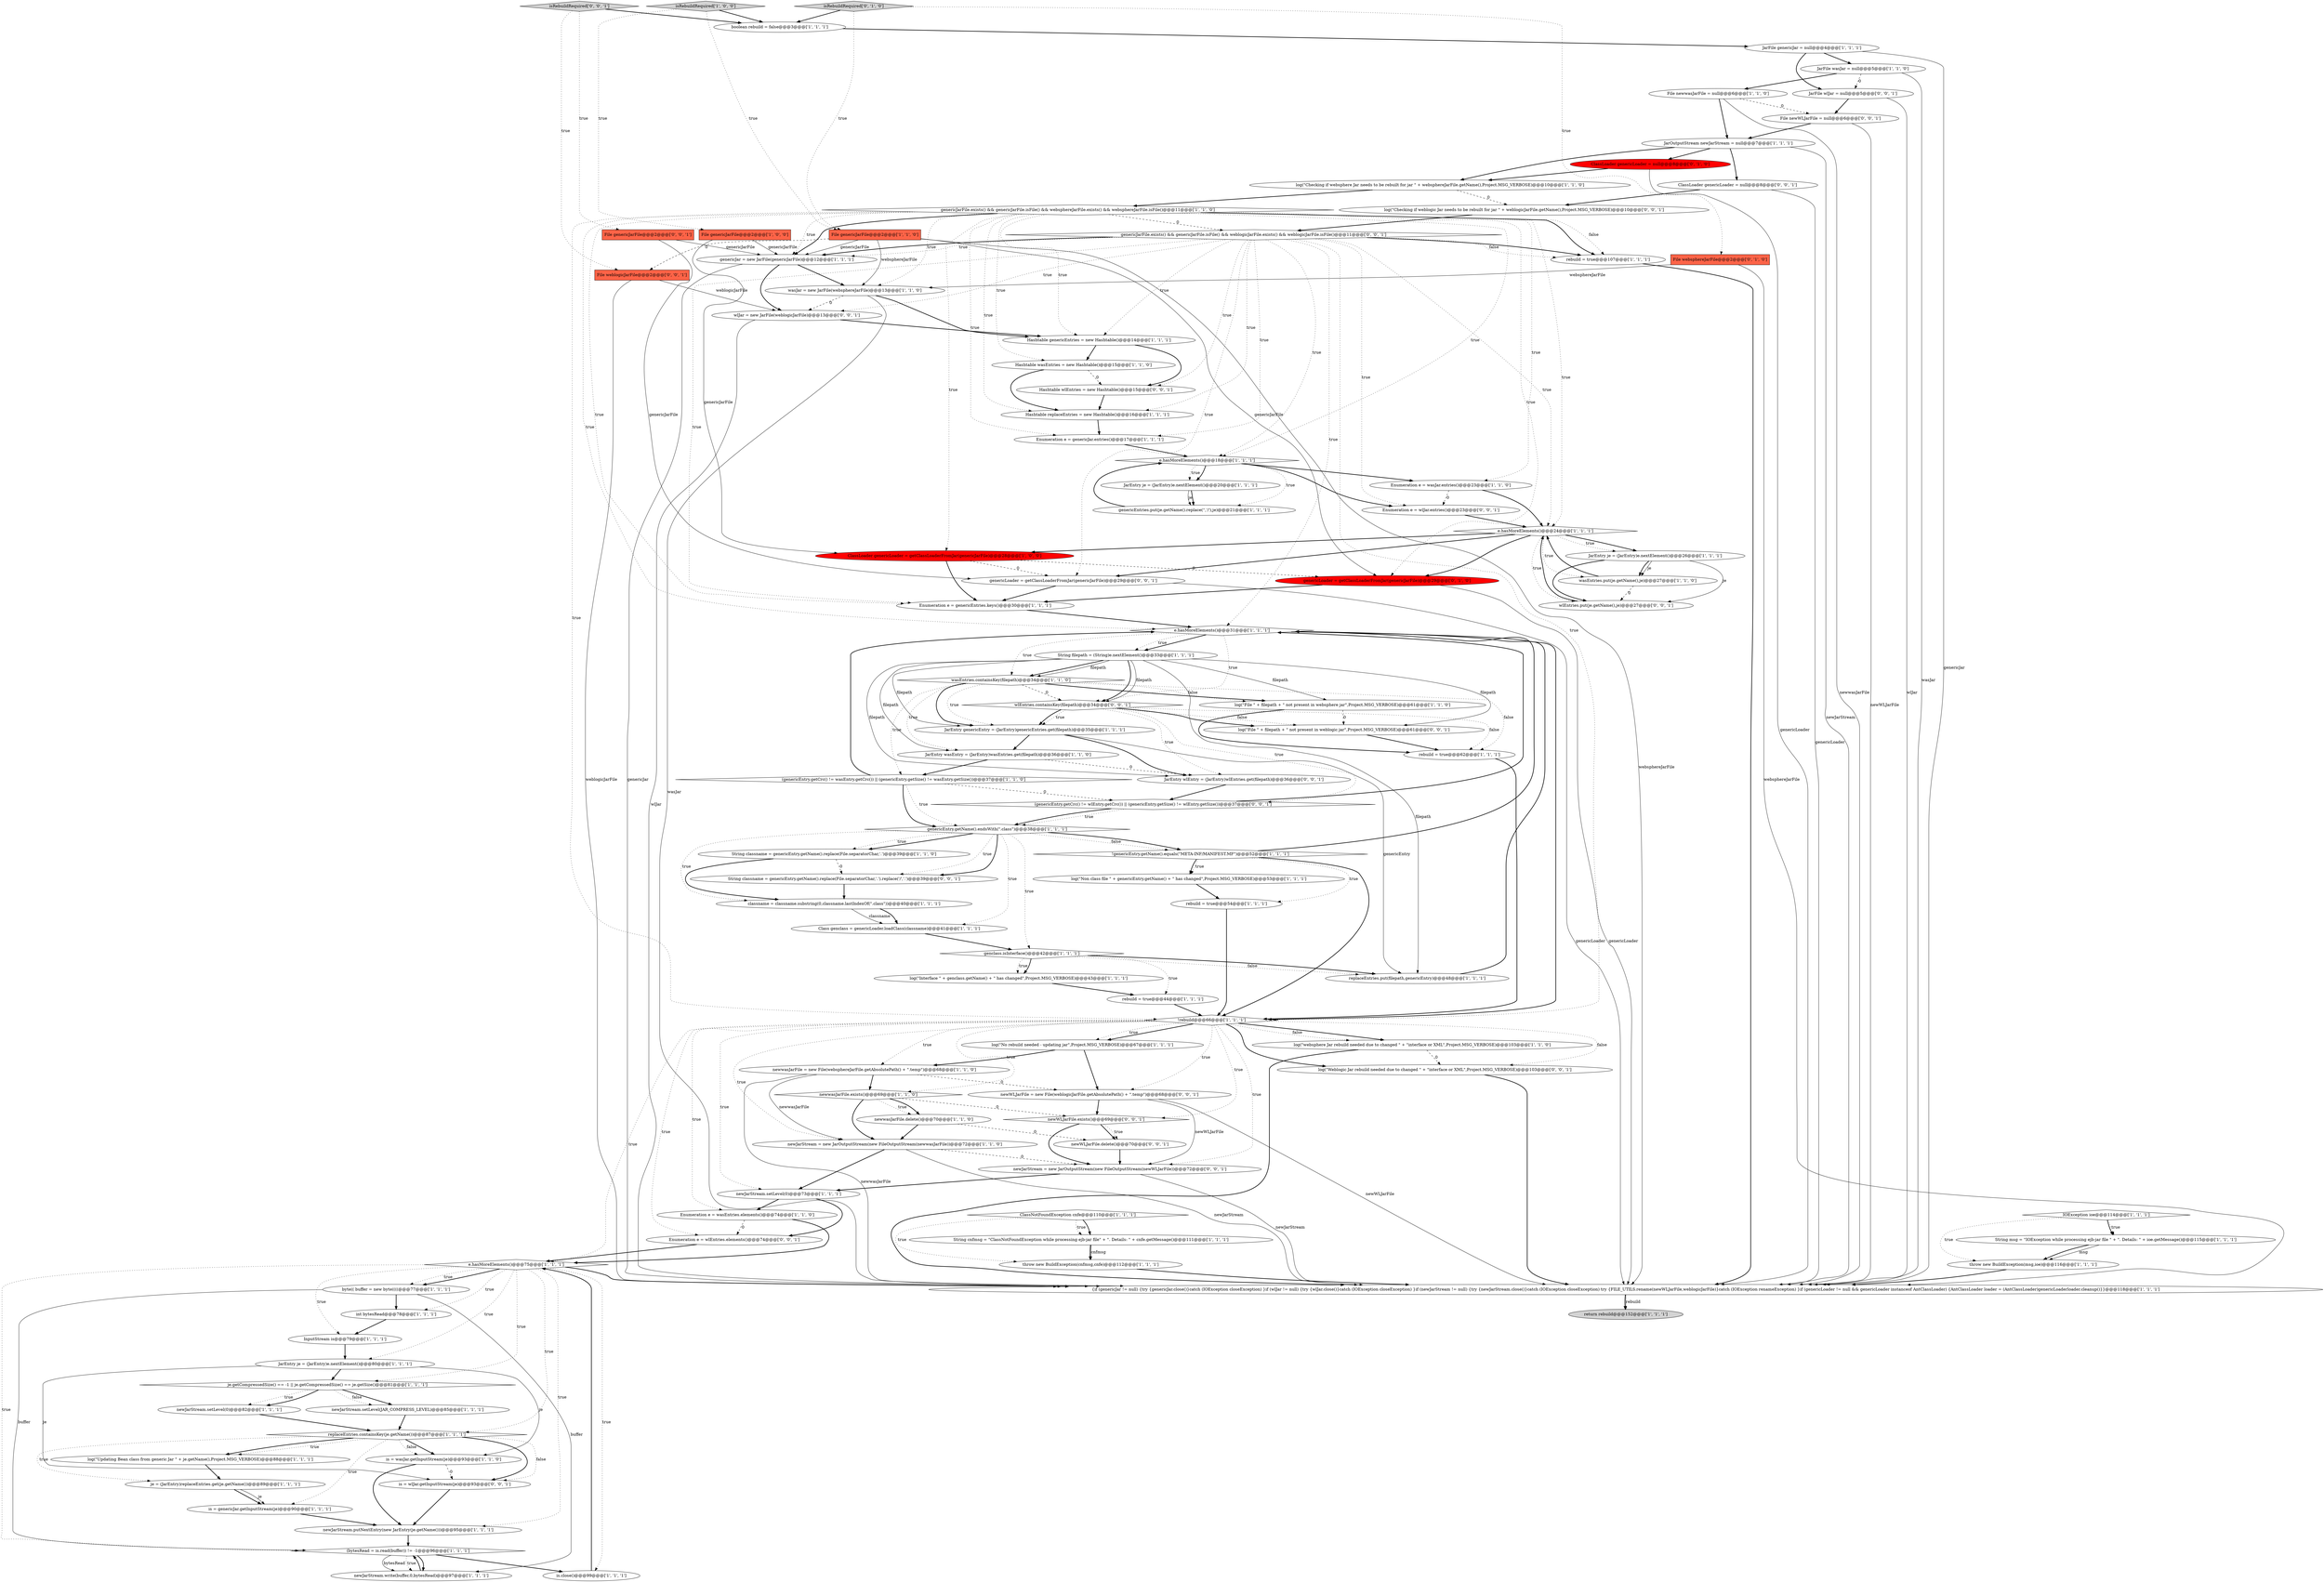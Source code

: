 digraph {
48 [style = filled, label = "e.hasMoreElements()@@@31@@@['1', '1', '1']", fillcolor = white, shape = diamond image = "AAA0AAABBB1BBB"];
25 [style = filled, label = "int bytesRead@@@78@@@['1', '1', '1']", fillcolor = white, shape = ellipse image = "AAA0AAABBB1BBB"];
41 [style = filled, label = "byte(( buffer = new byte((((@@@77@@@['1', '1', '1']", fillcolor = white, shape = ellipse image = "AAA0AAABBB1BBB"];
97 [style = filled, label = "(genericEntry.getCrc() != wlEntry.getCrc()) || (genericEntry.getSize() != wlEntry.getSize())@@@37@@@['0', '0', '1']", fillcolor = white, shape = diamond image = "AAA0AAABBB3BBB"];
56 [style = filled, label = "is.close()@@@99@@@['1', '1', '1']", fillcolor = white, shape = ellipse image = "AAA0AAABBB1BBB"];
81 [style = filled, label = "File websphereJarFile@@@2@@@['0', '1', '0']", fillcolor = tomato, shape = box image = "AAA0AAABBB2BBB"];
83 [style = filled, label = "wlJar = new JarFile(weblogicJarFile)@@@13@@@['0', '0', '1']", fillcolor = white, shape = ellipse image = "AAA0AAABBB3BBB"];
76 [style = filled, label = "is = wasJar.getInputStream(je)@@@93@@@['1', '1', '0']", fillcolor = white, shape = ellipse image = "AAA0AAABBB1BBB"];
4 [style = filled, label = "!genericEntry.getName().equals(\"META-INF/MANIFEST.MF\")@@@52@@@['1', '1', '1']", fillcolor = white, shape = diamond image = "AAA0AAABBB1BBB"];
1 [style = filled, label = "isRebuildRequired['1', '0', '0']", fillcolor = lightgray, shape = diamond image = "AAA0AAABBB1BBB"];
98 [style = filled, label = "wlEntries.containsKey(filepath)@@@34@@@['0', '0', '1']", fillcolor = white, shape = diamond image = "AAA0AAABBB3BBB"];
104 [style = filled, label = "newWLJarFile = new File(weblogicJarFile.getAbsolutePath() + \".temp\")@@@68@@@['0', '0', '1']", fillcolor = white, shape = ellipse image = "AAA0AAABBB3BBB"];
63 [style = filled, label = "ClassLoader genericLoader = getClassLoaderFromJar(genericJarFile)@@@28@@@['1', '0', '0']", fillcolor = red, shape = ellipse image = "AAA1AAABBB1BBB"];
95 [style = filled, label = "newWLJarFile.exists()@@@69@@@['0', '0', '1']", fillcolor = white, shape = diamond image = "AAA0AAABBB3BBB"];
9 [style = filled, label = "String cnfmsg = \"ClassNotFoundException while processing ejb-jar file\" + \". Details: \" + cnfe.getMessage()@@@111@@@['1', '1', '1']", fillcolor = white, shape = ellipse image = "AAA0AAABBB1BBB"];
66 [style = filled, label = "log(\"Non class file \" + genericEntry.getName() + \" has changed\",Project.MSG_VERBOSE)@@@53@@@['1', '1', '1']", fillcolor = white, shape = ellipse image = "AAA0AAABBB1BBB"];
88 [style = filled, label = "String classname = genericEntry.getName().replace(File.separatorChar,'.').replace('/','.')@@@39@@@['0', '0', '1']", fillcolor = white, shape = ellipse image = "AAA0AAABBB3BBB"];
40 [style = filled, label = "Hashtable replaceEntries = new Hashtable()@@@16@@@['1', '1', '1']", fillcolor = white, shape = ellipse image = "AAA0AAABBB1BBB"];
105 [style = filled, label = "JarFile wlJar = null@@@5@@@['0', '0', '1']", fillcolor = white, shape = ellipse image = "AAA0AAABBB3BBB"];
60 [style = filled, label = "genericJarFile.exists() && genericJarFile.isFile() && websphereJarFile.exists() && websphereJarFile.isFile()@@@11@@@['1', '1', '0']", fillcolor = white, shape = diamond image = "AAA0AAABBB1BBB"];
101 [style = filled, label = "Enumeration e = wlJar.entries()@@@23@@@['0', '0', '1']", fillcolor = white, shape = ellipse image = "AAA0AAABBB3BBB"];
43 [style = filled, label = "log(\"Updating Bean class from generic Jar \" + je.getName(),Project.MSG_VERBOSE)@@@88@@@['1', '1', '1']", fillcolor = white, shape = ellipse image = "AAA0AAABBB1BBB"];
35 [style = filled, label = "return rebuild@@@152@@@['1', '1', '1']", fillcolor = lightgray, shape = ellipse image = "AAA0AAABBB1BBB"];
49 [style = filled, label = "File genericJarFile@@@2@@@['1', '1', '0']", fillcolor = tomato, shape = box image = "AAA0AAABBB1BBB"];
78 [style = filled, label = "IOException ioe@@@114@@@['1', '1', '1']", fillcolor = white, shape = diamond image = "AAA0AAABBB1BBB"];
22 [style = filled, label = "log(\"File \" + filepath + \" not present in websphere jar\",Project.MSG_VERBOSE)@@@61@@@['1', '1', '0']", fillcolor = white, shape = ellipse image = "AAA0AAABBB1BBB"];
19 [style = filled, label = "genericEntry.getName().endsWith(\".class\")@@@38@@@['1', '1', '1']", fillcolor = white, shape = diamond image = "AAA0AAABBB1BBB"];
51 [style = filled, label = "genclass.isInterface()@@@42@@@['1', '1', '1']", fillcolor = white, shape = diamond image = "AAA0AAABBB1BBB"];
47 [style = filled, label = "newwasJarFile.delete()@@@70@@@['1', '1', '0']", fillcolor = white, shape = ellipse image = "AAA0AAABBB1BBB"];
70 [style = filled, label = "log(\"No rebuild needed - updating jar\",Project.MSG_VERBOSE)@@@67@@@['1', '1', '1']", fillcolor = white, shape = ellipse image = "AAA0AAABBB1BBB"];
16 [style = filled, label = "replaceEntries.put(filepath,genericEntry)@@@48@@@['1', '1', '1']", fillcolor = white, shape = ellipse image = "AAA0AAABBB1BBB"];
38 [style = filled, label = "log(\"Interface \" + genclass.getName() + \" has changed\",Project.MSG_VERBOSE)@@@43@@@['1', '1', '1']", fillcolor = white, shape = ellipse image = "AAA0AAABBB1BBB"];
75 [style = filled, label = "Class genclass = genericLoader.loadClass(classname)@@@41@@@['1', '1', '1']", fillcolor = white, shape = ellipse image = "AAA0AAABBB1BBB"];
103 [style = filled, label = "File weblogicJarFile@@@2@@@['0', '0', '1']", fillcolor = tomato, shape = box image = "AAA0AAABBB3BBB"];
32 [style = filled, label = "throw new BuildException(msg,ioe)@@@116@@@['1', '1', '1']", fillcolor = white, shape = ellipse image = "AAA0AAABBB1BBB"];
37 [style = filled, label = "boolean rebuild = false@@@3@@@['1', '1', '1']", fillcolor = white, shape = ellipse image = "AAA0AAABBB1BBB"];
61 [style = filled, label = "newJarStream.write(buffer,0,bytesRead)@@@97@@@['1', '1', '1']", fillcolor = white, shape = ellipse image = "AAA0AAABBB1BBB"];
53 [style = filled, label = "is = genericJar.getInputStream(je)@@@90@@@['1', '1', '1']", fillcolor = white, shape = ellipse image = "AAA0AAABBB1BBB"];
44 [style = filled, label = "throw new BuildException(cnfmsg,cnfe)@@@112@@@['1', '1', '1']", fillcolor = white, shape = ellipse image = "AAA0AAABBB1BBB"];
14 [style = filled, label = "je = (JarEntry)replaceEntries.get(je.getName())@@@89@@@['1', '1', '1']", fillcolor = white, shape = ellipse image = "AAA0AAABBB1BBB"];
34 [style = filled, label = "log(\"Checking if websphere Jar needs to be rebuilt for jar \" + websphereJarFile.getName(),Project.MSG_VERBOSE)@@@10@@@['1', '1', '0']", fillcolor = white, shape = ellipse image = "AAA0AAABBB1BBB"];
65 [style = filled, label = "e.hasMoreElements()@@@24@@@['1', '1', '1']", fillcolor = white, shape = diamond image = "AAA0AAABBB1BBB"];
42 [style = filled, label = "JarFile wasJar = null@@@5@@@['1', '1', '0']", fillcolor = white, shape = ellipse image = "AAA0AAABBB1BBB"];
87 [style = filled, label = "wlEntries.put(je.getName(),je)@@@27@@@['0', '0', '1']", fillcolor = white, shape = ellipse image = "AAA0AAABBB3BBB"];
3 [style = filled, label = "replaceEntries.containsKey(je.getName())@@@87@@@['1', '1', '1']", fillcolor = white, shape = diamond image = "AAA0AAABBB1BBB"];
102 [style = filled, label = "genericLoader = getClassLoaderFromJar(genericJarFile)@@@29@@@['0', '0', '1']", fillcolor = white, shape = ellipse image = "AAA0AAABBB3BBB"];
52 [style = filled, label = "e.hasMoreElements()@@@75@@@['1', '1', '1']", fillcolor = white, shape = diamond image = "AAA0AAABBB1BBB"];
30 [style = filled, label = "String classname = genericEntry.getName().replace(File.separatorChar,'.')@@@39@@@['1', '1', '0']", fillcolor = white, shape = ellipse image = "AAA0AAABBB1BBB"];
69 [style = filled, label = "rebuild = true@@@62@@@['1', '1', '1']", fillcolor = white, shape = ellipse image = "AAA0AAABBB1BBB"];
100 [style = filled, label = "File genericJarFile@@@2@@@['0', '0', '1']", fillcolor = tomato, shape = box image = "AAA0AAABBB3BBB"];
15 [style = filled, label = "Enumeration e = genericEntries.keys()@@@30@@@['1', '1', '1']", fillcolor = white, shape = ellipse image = "AAA0AAABBB1BBB"];
26 [style = filled, label = "genericJar = new JarFile(genericJarFile)@@@12@@@['1', '1', '1']", fillcolor = white, shape = ellipse image = "AAA0AAABBB1BBB"];
28 [style = filled, label = "Enumeration e = wasJar.entries()@@@23@@@['1', '1', '0']", fillcolor = white, shape = ellipse image = "AAA0AAABBB1BBB"];
85 [style = filled, label = "JarEntry wlEntry = (JarEntry)wlEntries.get(filepath)@@@36@@@['0', '0', '1']", fillcolor = white, shape = ellipse image = "AAA0AAABBB3BBB"];
62 [style = filled, label = "ClassNotFoundException cnfe@@@110@@@['1', '1', '1']", fillcolor = white, shape = diamond image = "AAA0AAABBB1BBB"];
17 [style = filled, label = "!rebuild@@@66@@@['1', '1', '1']", fillcolor = white, shape = diamond image = "AAA0AAABBB1BBB"];
82 [style = filled, label = "ClassLoader genericLoader = null@@@8@@@['0', '1', '0']", fillcolor = red, shape = ellipse image = "AAA1AAABBB2BBB"];
86 [style = filled, label = "log(\"Weblogic Jar rebuild needed due to changed \" + \"interface or XML\",Project.MSG_VERBOSE)@@@103@@@['0', '0', '1']", fillcolor = white, shape = ellipse image = "AAA0AAABBB3BBB"];
58 [style = filled, label = "wasJar = new JarFile(websphereJarFile)@@@13@@@['1', '1', '0']", fillcolor = white, shape = ellipse image = "AAA0AAABBB1BBB"];
2 [style = filled, label = "wasEntries.put(je.getName(),je)@@@27@@@['1', '1', '0']", fillcolor = white, shape = ellipse image = "AAA0AAABBB1BBB"];
21 [style = filled, label = "log(\"websphere Jar rebuild needed due to changed \" + \"interface or XML\",Project.MSG_VERBOSE)@@@103@@@['1', '1', '0']", fillcolor = white, shape = ellipse image = "AAA0AAABBB1BBB"];
72 [style = filled, label = "(genericEntry.getCrc() != wasEntry.getCrc()) || (genericEntry.getSize() != wasEntry.getSize())@@@37@@@['1', '1', '0']", fillcolor = white, shape = diamond image = "AAA0AAABBB1BBB"];
45 [style = filled, label = "newJarStream.setLevel(JAR_COMPRESS_LEVEL)@@@85@@@['1', '1', '1']", fillcolor = white, shape = ellipse image = "AAA0AAABBB1BBB"];
106 [style = filled, label = "genericJarFile.exists() && genericJarFile.isFile() && weblogicJarFile.exists() && weblogicJarFile.isFile()@@@11@@@['0', '0', '1']", fillcolor = white, shape = diamond image = "AAA0AAABBB3BBB"];
59 [style = filled, label = "File newwasJarFile = null@@@6@@@['1', '1', '0']", fillcolor = white, shape = ellipse image = "AAA0AAABBB1BBB"];
64 [style = filled, label = "classname = classname.substring(0,classname.lastIndexOf(\".class\"))@@@40@@@['1', '1', '1']", fillcolor = white, shape = ellipse image = "AAA0AAABBB1BBB"];
5 [style = filled, label = "String filepath = (String)e.nextElement()@@@33@@@['1', '1', '1']", fillcolor = white, shape = ellipse image = "AAA0AAABBB1BBB"];
71 [style = filled, label = "Hashtable genericEntries = new Hashtable()@@@14@@@['1', '1', '1']", fillcolor = white, shape = ellipse image = "AAA0AAABBB1BBB"];
46 [style = filled, label = "JarOutputStream newJarStream = null@@@7@@@['1', '1', '1']", fillcolor = white, shape = ellipse image = "AAA0AAABBB1BBB"];
29 [style = filled, label = "newJarStream.setLevel(0)@@@73@@@['1', '1', '1']", fillcolor = white, shape = ellipse image = "AAA0AAABBB1BBB"];
68 [style = filled, label = "e.hasMoreElements()@@@18@@@['1', '1', '1']", fillcolor = white, shape = diamond image = "AAA0AAABBB1BBB"];
8 [style = filled, label = "rebuild = true@@@107@@@['1', '1', '1']", fillcolor = white, shape = ellipse image = "AAA0AAABBB1BBB"];
7 [style = filled, label = "Enumeration e = wasEntries.elements()@@@74@@@['1', '1', '0']", fillcolor = white, shape = ellipse image = "AAA0AAABBB1BBB"];
33 [style = filled, label = "je.getCompressedSize() == -1 || je.getCompressedSize() == je.getSize()@@@81@@@['1', '1', '1']", fillcolor = white, shape = diamond image = "AAA0AAABBB1BBB"];
90 [style = filled, label = "newWLJarFile.delete()@@@70@@@['0', '0', '1']", fillcolor = white, shape = ellipse image = "AAA0AAABBB3BBB"];
84 [style = filled, label = "is = wlJar.getInputStream(je)@@@93@@@['0', '0', '1']", fillcolor = white, shape = ellipse image = "AAA0AAABBB3BBB"];
11 [style = filled, label = "wasEntries.containsKey(filepath)@@@34@@@['1', '1', '0']", fillcolor = white, shape = diamond image = "AAA0AAABBB1BBB"];
89 [style = filled, label = "Enumeration e = wlEntries.elements()@@@74@@@['0', '0', '1']", fillcolor = white, shape = ellipse image = "AAA0AAABBB3BBB"];
20 [style = filled, label = "newwasJarFile = new File(websphereJarFile.getAbsolutePath() + \".temp\")@@@68@@@['1', '1', '0']", fillcolor = white, shape = ellipse image = "AAA0AAABBB1BBB"];
23 [style = filled, label = "JarFile genericJar = null@@@4@@@['1', '1', '1']", fillcolor = white, shape = ellipse image = "AAA0AAABBB1BBB"];
96 [style = filled, label = "log(\"Checking if weblogic Jar needs to be rebuilt for jar \" + weblogicJarFile.getName(),Project.MSG_VERBOSE)@@@10@@@['0', '0', '1']", fillcolor = white, shape = ellipse image = "AAA0AAABBB3BBB"];
77 [style = filled, label = "JarEntry je = (JarEntry)e.nextElement()@@@20@@@['1', '1', '1']", fillcolor = white, shape = ellipse image = "AAA0AAABBB1BBB"];
31 [style = filled, label = "{if (genericJar != null) {try {genericJar.close()}catch (IOException closeException) }if (wlJar != null) {try {wlJar.close()}catch (IOException closeException) }if (newJarStream != null) {try {newJarStream.close()}catch (IOException closeException) try {FILE_UTILS.rename(newWLJarFile,weblogicJarFile)}catch (IOException renameException) }if (genericLoader != null && genericLoader instanceof AntClassLoader) {AntClassLoader loader = (AntClassLoader)genericLoaderloader.cleanup()}}@@@118@@@['1', '1', '1']", fillcolor = white, shape = ellipse image = "AAA0AAABBB1BBB"];
10 [style = filled, label = "(bytesRead = is.read(buffer)) != -1@@@96@@@['1', '1', '1']", fillcolor = white, shape = diamond image = "AAA0AAABBB1BBB"];
12 [style = filled, label = "Hashtable wasEntries = new Hashtable()@@@15@@@['1', '1', '0']", fillcolor = white, shape = ellipse image = "AAA0AAABBB1BBB"];
67 [style = filled, label = "JarEntry je = (JarEntry)e.nextElement()@@@80@@@['1', '1', '1']", fillcolor = white, shape = ellipse image = "AAA0AAABBB1BBB"];
94 [style = filled, label = "Hashtable wlEntries = new Hashtable()@@@15@@@['0', '0', '1']", fillcolor = white, shape = ellipse image = "AAA0AAABBB3BBB"];
93 [style = filled, label = "isRebuildRequired['0', '0', '1']", fillcolor = lightgray, shape = diamond image = "AAA0AAABBB3BBB"];
27 [style = filled, label = "JarEntry je = (JarEntry)e.nextElement()@@@26@@@['1', '1', '1']", fillcolor = white, shape = ellipse image = "AAA0AAABBB1BBB"];
39 [style = filled, label = "File genericJarFile@@@2@@@['1', '0', '0']", fillcolor = tomato, shape = box image = "AAA0AAABBB1BBB"];
13 [style = filled, label = "JarEntry genericEntry = (JarEntry)genericEntries.get(filepath)@@@35@@@['1', '1', '1']", fillcolor = white, shape = ellipse image = "AAA0AAABBB1BBB"];
80 [style = filled, label = "isRebuildRequired['0', '1', '0']", fillcolor = lightgray, shape = diamond image = "AAA0AAABBB2BBB"];
107 [style = filled, label = "log(\"File \" + filepath + \" not present in weblogic jar\",Project.MSG_VERBOSE)@@@61@@@['0', '0', '1']", fillcolor = white, shape = ellipse image = "AAA0AAABBB3BBB"];
57 [style = filled, label = "newJarStream.setLevel(0)@@@82@@@['1', '1', '1']", fillcolor = white, shape = ellipse image = "AAA0AAABBB1BBB"];
18 [style = filled, label = "newwasJarFile.exists()@@@69@@@['1', '1', '0']", fillcolor = white, shape = diamond image = "AAA0AAABBB1BBB"];
55 [style = filled, label = "rebuild = true@@@44@@@['1', '1', '1']", fillcolor = white, shape = ellipse image = "AAA0AAABBB1BBB"];
0 [style = filled, label = "genericEntries.put(je.getName().replace('\','/'),je)@@@21@@@['1', '1', '1']", fillcolor = white, shape = ellipse image = "AAA0AAABBB1BBB"];
24 [style = filled, label = "JarEntry wasEntry = (JarEntry)wasEntries.get(filepath)@@@36@@@['1', '1', '0']", fillcolor = white, shape = ellipse image = "AAA0AAABBB1BBB"];
91 [style = filled, label = "newJarStream = new JarOutputStream(new FileOutputStream(newWLJarFile))@@@72@@@['0', '0', '1']", fillcolor = white, shape = ellipse image = "AAA0AAABBB3BBB"];
50 [style = filled, label = "rebuild = true@@@54@@@['1', '1', '1']", fillcolor = white, shape = ellipse image = "AAA0AAABBB1BBB"];
54 [style = filled, label = "String msg = \"IOException while processing ejb-jar file \" + \". Details: \" + ioe.getMessage()@@@115@@@['1', '1', '1']", fillcolor = white, shape = ellipse image = "AAA0AAABBB1BBB"];
92 [style = filled, label = "File newWLJarFile = null@@@6@@@['0', '0', '1']", fillcolor = white, shape = ellipse image = "AAA0AAABBB3BBB"];
36 [style = filled, label = "newJarStream = new JarOutputStream(new FileOutputStream(newwasJarFile))@@@72@@@['1', '1', '0']", fillcolor = white, shape = ellipse image = "AAA0AAABBB1BBB"];
73 [style = filled, label = "InputStream is@@@79@@@['1', '1', '1']", fillcolor = white, shape = ellipse image = "AAA0AAABBB1BBB"];
6 [style = filled, label = "Enumeration e = genericJar.entries()@@@17@@@['1', '1', '1']", fillcolor = white, shape = ellipse image = "AAA0AAABBB1BBB"];
74 [style = filled, label = "newJarStream.putNextEntry(new JarEntry(je.getName()))@@@95@@@['1', '1', '1']", fillcolor = white, shape = ellipse image = "AAA0AAABBB1BBB"];
79 [style = filled, label = "genericLoader = getClassLoaderFromJar(genericJarFile)@@@29@@@['0', '1', '0']", fillcolor = red, shape = ellipse image = "AAA1AAABBB2BBB"];
99 [style = filled, label = "ClassLoader genericLoader = null@@@8@@@['0', '0', '1']", fillcolor = white, shape = ellipse image = "AAA0AAABBB3BBB"];
68->101 [style = bold, label=""];
27->2 [style = solid, label="je"];
55->17 [style = bold, label=""];
63->15 [style = bold, label=""];
1->39 [style = dotted, label="true"];
56->52 [style = bold, label=""];
11->22 [style = dotted, label="false"];
25->73 [style = bold, label=""];
46->34 [style = bold, label=""];
40->6 [style = bold, label=""];
102->15 [style = bold, label=""];
60->48 [style = dotted, label="true"];
103->31 [style = solid, label="weblogicJarFile"];
70->20 [style = bold, label=""];
4->50 [style = dotted, label="true"];
17->52 [style = dotted, label="true"];
39->26 [style = solid, label="genericJarFile"];
36->29 [style = bold, label=""];
98->13 [style = dotted, label="true"];
54->32 [style = solid, label="msg"];
5->107 [style = solid, label="filepath"];
60->6 [style = dotted, label="true"];
5->16 [style = solid, label="filepath"];
17->70 [style = bold, label=""];
87->65 [style = bold, label=""];
3->53 [style = dotted, label="true"];
76->84 [style = dashed, label="0"];
98->69 [style = dotted, label="false"];
77->0 [style = solid, label="je"];
7->52 [style = bold, label=""];
19->88 [style = bold, label=""];
61->10 [style = bold, label=""];
79->15 [style = bold, label=""];
3->76 [style = bold, label=""];
71->94 [style = bold, label=""];
11->72 [style = dotted, label="true"];
10->61 [style = dotted, label="true"];
97->19 [style = dotted, label="true"];
60->58 [style = dotted, label="true"];
68->0 [style = dotted, label="true"];
12->40 [style = bold, label=""];
13->85 [style = bold, label=""];
65->102 [style = bold, label=""];
21->31 [style = bold, label=""];
26->31 [style = solid, label="genericJar"];
31->35 [style = bold, label=""];
62->9 [style = bold, label=""];
106->15 [style = dotted, label="true"];
18->47 [style = dotted, label="true"];
52->25 [style = dotted, label="true"];
28->101 [style = dashed, label="0"];
92->31 [style = solid, label="newWLJarFile"];
106->6 [style = dotted, label="true"];
66->50 [style = bold, label=""];
11->13 [style = bold, label=""];
104->95 [style = bold, label=""];
52->3 [style = dotted, label="true"];
49->58 [style = solid, label="websphereJarFile"];
51->55 [style = dotted, label="true"];
51->16 [style = dotted, label="false"];
78->32 [style = dotted, label="true"];
106->102 [style = dotted, label="true"];
19->88 [style = dotted, label="true"];
33->45 [style = bold, label=""];
19->64 [style = dotted, label="true"];
28->65 [style = bold, label=""];
17->21 [style = bold, label=""];
13->16 [style = solid, label="genericEntry"];
27->2 [style = bold, label=""];
48->98 [style = dotted, label="true"];
58->31 [style = solid, label="wasJar"];
94->40 [style = bold, label=""];
38->55 [style = bold, label=""];
2->87 [style = dashed, label="0"];
63->79 [style = dashed, label="0"];
7->89 [style = dashed, label="0"];
17->20 [style = dotted, label="true"];
26->83 [style = bold, label=""];
74->10 [style = bold, label=""];
20->104 [style = dashed, label="0"];
73->67 [style = bold, label=""];
59->31 [style = solid, label="newwasJarFile"];
67->84 [style = solid, label="je"];
24->72 [style = bold, label=""];
64->75 [style = solid, label="classname"];
10->61 [style = bold, label=""];
33->57 [style = dotted, label="true"];
106->40 [style = dotted, label="true"];
24->85 [style = dashed, label="0"];
46->31 [style = solid, label="newJarStream"];
67->76 [style = solid, label="je"];
67->33 [style = bold, label=""];
98->107 [style = bold, label=""];
0->68 [style = bold, label=""];
52->74 [style = dotted, label="true"];
31->35 [style = solid, label="rebuild"];
23->105 [style = bold, label=""];
19->75 [style = dotted, label="true"];
11->13 [style = dotted, label="true"];
99->31 [style = solid, label="genericLoader"];
51->16 [style = bold, label=""];
20->31 [style = solid, label="newwasJarFile"];
48->17 [style = bold, label=""];
49->79 [style = solid, label="genericJarFile"];
34->96 [style = dashed, label="0"];
97->48 [style = bold, label=""];
64->75 [style = bold, label=""];
10->61 [style = solid, label="bytesRead"];
107->69 [style = bold, label=""];
49->31 [style = solid, label="websphereJarFile"];
4->66 [style = dotted, label="true"];
17->95 [style = dotted, label="true"];
60->15 [style = dotted, label="true"];
20->18 [style = bold, label=""];
101->65 [style = bold, label=""];
63->102 [style = dashed, label="0"];
49->103 [style = dashed, label="0"];
65->27 [style = bold, label=""];
9->44 [style = solid, label="cnfmsg"];
93->100 [style = dotted, label="true"];
65->2 [style = dotted, label="true"];
93->37 [style = bold, label=""];
82->31 [style = solid, label="genericLoader"];
95->91 [style = bold, label=""];
88->64 [style = bold, label=""];
9->44 [style = bold, label=""];
52->73 [style = dotted, label="true"];
60->106 [style = dashed, label="0"];
62->44 [style = dotted, label="true"];
60->26 [style = dotted, label="true"];
105->31 [style = solid, label="wlJar"];
23->31 [style = solid, label="genericJar"];
5->11 [style = bold, label=""];
48->5 [style = bold, label=""];
17->70 [style = dotted, label="true"];
104->91 [style = solid, label="newWLJarFile"];
52->41 [style = dotted, label="true"];
78->54 [style = dotted, label="true"];
5->11 [style = solid, label="filepath"];
103->83 [style = solid, label="weblogicJarFile"];
90->91 [style = bold, label=""];
47->36 [style = bold, label=""];
32->31 [style = bold, label=""];
60->40 [style = dotted, label="true"];
102->31 [style = solid, label="genericLoader"];
11->24 [style = dotted, label="true"];
98->85 [style = dotted, label="true"];
59->46 [style = bold, label=""];
52->67 [style = dotted, label="true"];
106->48 [style = dotted, label="true"];
36->31 [style = solid, label="newJarStream"];
106->26 [style = dotted, label="true"];
13->24 [style = bold, label=""];
4->17 [style = bold, label=""];
18->47 [style = bold, label=""];
20->36 [style = solid, label="newwasJarFile"];
27->87 [style = solid, label="je"];
8->31 [style = bold, label=""];
5->98 [style = bold, label=""];
17->18 [style = dotted, label="true"];
50->17 [style = bold, label=""];
93->103 [style = dotted, label="true"];
69->17 [style = bold, label=""];
52->41 [style = bold, label=""];
65->79 [style = bold, label=""];
85->97 [style = bold, label=""];
80->49 [style = dotted, label="true"];
106->8 [style = dotted, label="false"];
95->90 [style = bold, label=""];
72->97 [style = dashed, label="0"];
52->56 [style = dotted, label="true"];
59->92 [style = dashed, label="0"];
11->98 [style = dashed, label="0"];
60->17 [style = dotted, label="true"];
60->8 [style = bold, label=""];
33->57 [style = bold, label=""];
3->43 [style = dotted, label="true"];
4->66 [style = bold, label=""];
84->74 [style = bold, label=""];
19->30 [style = dotted, label="true"];
5->24 [style = solid, label="filepath"];
80->37 [style = bold, label=""];
60->79 [style = dotted, label="true"];
3->14 [style = dotted, label="true"];
23->42 [style = bold, label=""];
17->7 [style = dotted, label="true"];
106->65 [style = dotted, label="true"];
76->74 [style = bold, label=""];
17->89 [style = dotted, label="true"];
83->31 [style = solid, label="wlJar"];
91->29 [style = bold, label=""];
98->97 [style = dotted, label="true"];
33->45 [style = dotted, label="false"];
30->64 [style = bold, label=""];
18->95 [style = dashed, label="0"];
17->104 [style = dotted, label="true"];
65->27 [style = dotted, label="true"];
43->14 [style = bold, label=""];
41->61 [style = solid, label="buffer"];
53->74 [style = bold, label=""];
81->58 [style = solid, label="websphereJarFile"];
16->48 [style = bold, label=""];
46->82 [style = bold, label=""];
79->31 [style = solid, label="genericLoader"];
100->102 [style = solid, label="genericJarFile"];
15->48 [style = bold, label=""];
11->22 [style = bold, label=""];
106->8 [style = bold, label=""];
27->87 [style = bold, label=""];
42->105 [style = dashed, label="0"];
30->88 [style = dashed, label="0"];
49->26 [style = solid, label="genericJarFile"];
17->29 [style = dotted, label="true"];
80->81 [style = dotted, label="true"];
17->36 [style = dotted, label="true"];
3->84 [style = dotted, label="false"];
4->48 [style = bold, label=""];
68->28 [style = bold, label=""];
14->53 [style = bold, label=""];
29->89 [style = bold, label=""];
81->31 [style = solid, label="websphereJarFile"];
5->85 [style = solid, label="filepath"];
42->59 [style = bold, label=""];
65->63 [style = bold, label=""];
44->31 [style = bold, label=""];
60->12 [style = dotted, label="true"];
22->107 [style = dashed, label="0"];
5->22 [style = solid, label="filepath"];
58->71 [style = bold, label=""];
1->37 [style = bold, label=""];
72->48 [style = bold, label=""];
11->69 [style = dotted, label="false"];
89->52 [style = bold, label=""];
83->71 [style = bold, label=""];
95->90 [style = dotted, label="true"];
26->58 [style = bold, label=""];
72->19 [style = bold, label=""];
98->13 [style = bold, label=""];
106->68 [style = dotted, label="true"];
10->56 [style = bold, label=""];
21->86 [style = dashed, label="0"];
52->33 [style = dotted, label="true"];
45->3 [style = bold, label=""];
106->101 [style = dotted, label="true"];
60->26 [style = bold, label=""];
105->92 [style = bold, label=""];
97->19 [style = bold, label=""];
106->17 [style = dotted, label="true"];
12->94 [style = dashed, label="0"];
99->96 [style = bold, label=""];
62->9 [style = dotted, label="true"];
60->65 [style = dotted, label="true"];
60->68 [style = dotted, label="true"];
106->83 [style = dotted, label="true"];
86->31 [style = bold, label=""];
5->13 [style = solid, label="filepath"];
18->36 [style = bold, label=""];
17->91 [style = dotted, label="true"];
91->31 [style = solid, label="newJarStream"];
77->0 [style = bold, label=""];
71->12 [style = bold, label=""];
82->34 [style = bold, label=""];
75->51 [style = bold, label=""];
37->23 [style = bold, label=""];
106->94 [style = dotted, label="true"];
78->54 [style = bold, label=""];
98->107 [style = dotted, label="false"];
3->76 [style = dotted, label="false"];
104->31 [style = solid, label="newWLJarFile"];
68->77 [style = bold, label=""];
60->71 [style = dotted, label="true"];
60->8 [style = dotted, label="false"];
48->11 [style = dotted, label="true"];
19->4 [style = dotted, label="false"];
42->31 [style = solid, label="wasJar"];
1->49 [style = dotted, label="true"];
96->106 [style = bold, label=""];
58->83 [style = dashed, label="0"];
65->87 [style = dotted, label="true"];
92->46 [style = bold, label=""];
34->60 [style = bold, label=""];
51->38 [style = dotted, label="true"];
19->51 [style = dotted, label="true"];
51->38 [style = bold, label=""];
60->63 [style = dotted, label="true"];
70->104 [style = bold, label=""];
72->19 [style = dotted, label="true"];
22->69 [style = bold, label=""];
17->21 [style = dotted, label="false"];
14->53 [style = solid, label="je"];
68->77 [style = dotted, label="true"];
17->86 [style = dotted, label="false"];
52->31 [style = bold, label=""];
36->91 [style = dashed, label="0"];
29->7 [style = bold, label=""];
54->32 [style = bold, label=""];
46->99 [style = bold, label=""];
17->86 [style = bold, label=""];
6->68 [style = bold, label=""];
3->43 [style = bold, label=""];
60->28 [style = dotted, label="true"];
2->65 [style = bold, label=""];
39->63 [style = solid, label="genericJarFile"];
19->4 [style = bold, label=""];
41->25 [style = bold, label=""];
57->3 [style = bold, label=""];
41->10 [style = solid, label="buffer"];
106->26 [style = bold, label=""];
52->10 [style = dotted, label="true"];
48->5 [style = dotted, label="true"];
5->98 [style = solid, label="filepath"];
3->84 [style = bold, label=""];
100->26 [style = solid, label="genericJarFile"];
47->90 [style = dashed, label="0"];
106->71 [style = dotted, label="true"];
19->30 [style = bold, label=""];
}
